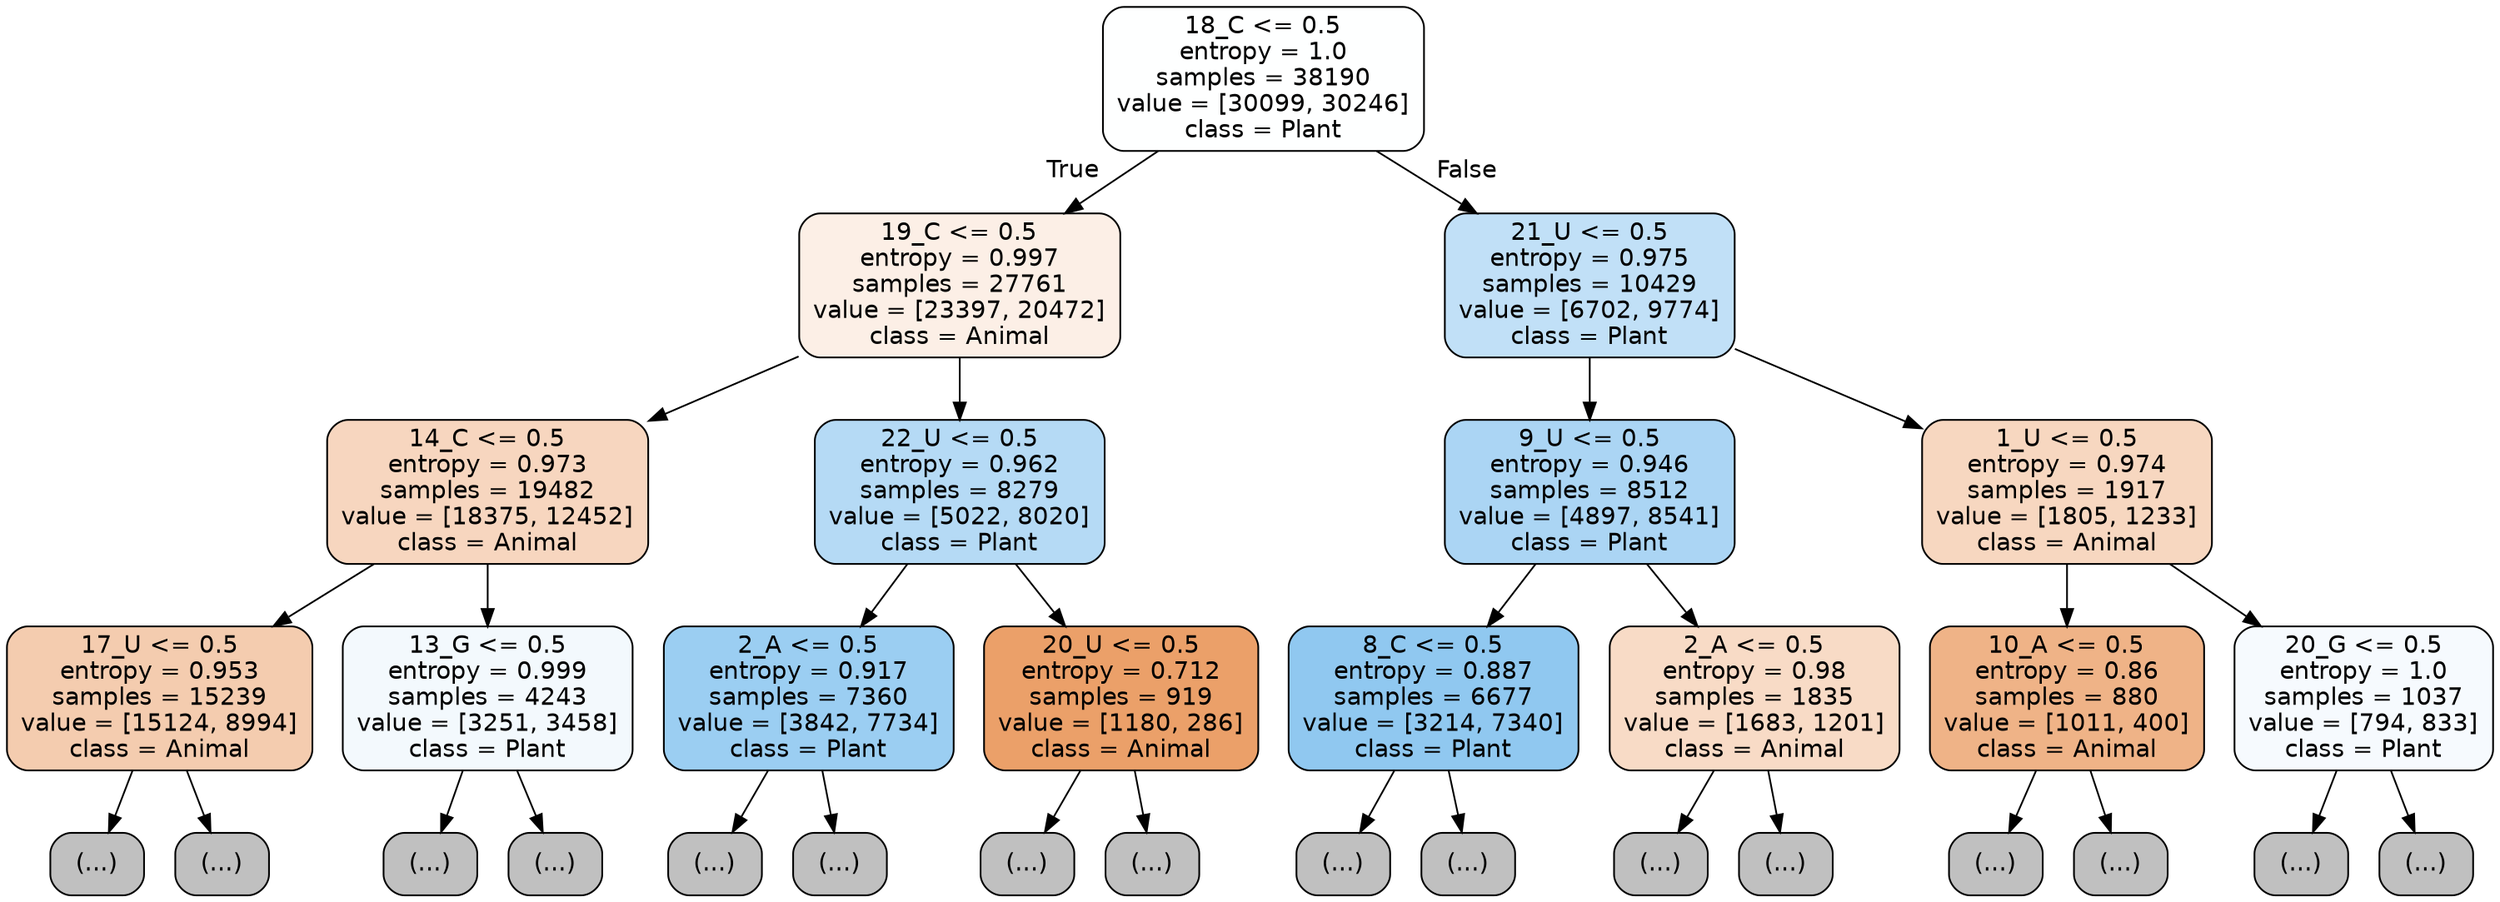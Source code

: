 digraph Tree {
node [shape=box, style="filled, rounded", color="black", fontname="helvetica"] ;
edge [fontname="helvetica"] ;
0 [label="18_C <= 0.5\nentropy = 1.0\nsamples = 38190\nvalue = [30099, 30246]\nclass = Plant", fillcolor="#feffff"] ;
1 [label="19_C <= 0.5\nentropy = 0.997\nsamples = 27761\nvalue = [23397, 20472]\nclass = Animal", fillcolor="#fcefe6"] ;
0 -> 1 [labeldistance=2.5, labelangle=45, headlabel="True"] ;
2 [label="14_C <= 0.5\nentropy = 0.973\nsamples = 19482\nvalue = [18375, 12452]\nclass = Animal", fillcolor="#f7d6bf"] ;
1 -> 2 ;
3 [label="17_U <= 0.5\nentropy = 0.953\nsamples = 15239\nvalue = [15124, 8994]\nclass = Animal", fillcolor="#f4ccaf"] ;
2 -> 3 ;
4 [label="(...)", fillcolor="#C0C0C0"] ;
3 -> 4 ;
5801 [label="(...)", fillcolor="#C0C0C0"] ;
3 -> 5801 ;
8016 [label="13_G <= 0.5\nentropy = 0.999\nsamples = 4243\nvalue = [3251, 3458]\nclass = Plant", fillcolor="#f3f9fd"] ;
2 -> 8016 ;
8017 [label="(...)", fillcolor="#C0C0C0"] ;
8016 -> 8017 ;
9476 [label="(...)", fillcolor="#C0C0C0"] ;
8016 -> 9476 ;
9965 [label="22_U <= 0.5\nentropy = 0.962\nsamples = 8279\nvalue = [5022, 8020]\nclass = Plant", fillcolor="#b5daf5"] ;
1 -> 9965 ;
9966 [label="2_A <= 0.5\nentropy = 0.917\nsamples = 7360\nvalue = [3842, 7734]\nclass = Plant", fillcolor="#9bcef2"] ;
9965 -> 9966 ;
9967 [label="(...)", fillcolor="#C0C0C0"] ;
9966 -> 9967 ;
12130 [label="(...)", fillcolor="#C0C0C0"] ;
9966 -> 12130 ;
12807 [label="20_U <= 0.5\nentropy = 0.712\nsamples = 919\nvalue = [1180, 286]\nclass = Animal", fillcolor="#eba069"] ;
9965 -> 12807 ;
12808 [label="(...)", fillcolor="#C0C0C0"] ;
12807 -> 12808 ;
13091 [label="(...)", fillcolor="#C0C0C0"] ;
12807 -> 13091 ;
13184 [label="21_U <= 0.5\nentropy = 0.975\nsamples = 10429\nvalue = [6702, 9774]\nclass = Plant", fillcolor="#c1e0f7"] ;
0 -> 13184 [labeldistance=2.5, labelangle=-45, headlabel="False"] ;
13185 [label="9_U <= 0.5\nentropy = 0.946\nsamples = 8512\nvalue = [4897, 8541]\nclass = Plant", fillcolor="#abd5f4"] ;
13184 -> 13185 ;
13186 [label="8_C <= 0.5\nentropy = 0.887\nsamples = 6677\nvalue = [3214, 7340]\nclass = Plant", fillcolor="#90c8f0"] ;
13185 -> 13186 ;
13187 [label="(...)", fillcolor="#C0C0C0"] ;
13186 -> 13187 ;
14950 [label="(...)", fillcolor="#C0C0C0"] ;
13186 -> 14950 ;
15417 [label="2_A <= 0.5\nentropy = 0.98\nsamples = 1835\nvalue = [1683, 1201]\nclass = Animal", fillcolor="#f8dbc6"] ;
13185 -> 15417 ;
15418 [label="(...)", fillcolor="#C0C0C0"] ;
15417 -> 15418 ;
16075 [label="(...)", fillcolor="#C0C0C0"] ;
15417 -> 16075 ;
16294 [label="1_U <= 0.5\nentropy = 0.974\nsamples = 1917\nvalue = [1805, 1233]\nclass = Animal", fillcolor="#f7d7c0"] ;
13184 -> 16294 ;
16295 [label="10_A <= 0.5\nentropy = 0.86\nsamples = 880\nvalue = [1011, 400]\nclass = Animal", fillcolor="#efb387"] ;
16294 -> 16295 ;
16296 [label="(...)", fillcolor="#C0C0C0"] ;
16295 -> 16296 ;
16575 [label="(...)", fillcolor="#C0C0C0"] ;
16295 -> 16575 ;
16706 [label="20_G <= 0.5\nentropy = 1.0\nsamples = 1037\nvalue = [794, 833]\nclass = Plant", fillcolor="#f6fafe"] ;
16294 -> 16706 ;
16707 [label="(...)", fillcolor="#C0C0C0"] ;
16706 -> 16707 ;
17014 [label="(...)", fillcolor="#C0C0C0"] ;
16706 -> 17014 ;
}